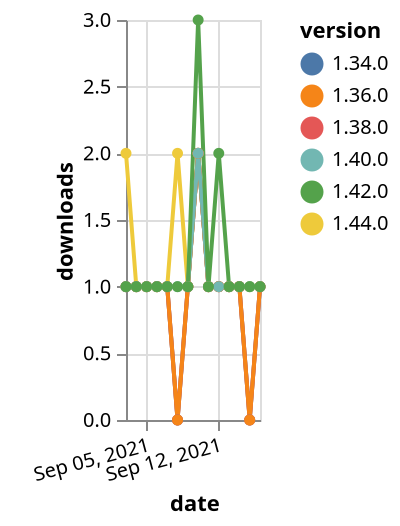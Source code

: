 {"$schema": "https://vega.github.io/schema/vega-lite/v5.json", "description": "A simple bar chart with embedded data.", "data": {"values": [{"date": "2021-09-03", "total": 247, "delta": 1, "version": "1.34.0"}, {"date": "2021-09-04", "total": 248, "delta": 1, "version": "1.34.0"}, {"date": "2021-09-05", "total": 249, "delta": 1, "version": "1.34.0"}, {"date": "2021-09-06", "total": 250, "delta": 1, "version": "1.34.0"}, {"date": "2021-09-07", "total": 251, "delta": 1, "version": "1.34.0"}, {"date": "2021-09-08", "total": 251, "delta": 0, "version": "1.34.0"}, {"date": "2021-09-09", "total": 252, "delta": 1, "version": "1.34.0"}, {"date": "2021-09-10", "total": 254, "delta": 2, "version": "1.34.0"}, {"date": "2021-09-11", "total": 255, "delta": 1, "version": "1.34.0"}, {"date": "2021-09-12", "total": 256, "delta": 1, "version": "1.34.0"}, {"date": "2021-09-13", "total": 257, "delta": 1, "version": "1.34.0"}, {"date": "2021-09-14", "total": 258, "delta": 1, "version": "1.34.0"}, {"date": "2021-09-15", "total": 258, "delta": 0, "version": "1.34.0"}, {"date": "2021-09-16", "total": 259, "delta": 1, "version": "1.34.0"}, {"date": "2021-09-03", "total": 122, "delta": 2, "version": "1.44.0"}, {"date": "2021-09-04", "total": 123, "delta": 1, "version": "1.44.0"}, {"date": "2021-09-05", "total": 124, "delta": 1, "version": "1.44.0"}, {"date": "2021-09-06", "total": 125, "delta": 1, "version": "1.44.0"}, {"date": "2021-09-07", "total": 126, "delta": 1, "version": "1.44.0"}, {"date": "2021-09-08", "total": 128, "delta": 2, "version": "1.44.0"}, {"date": "2021-09-09", "total": 129, "delta": 1, "version": "1.44.0"}, {"date": "2021-09-10", "total": 131, "delta": 2, "version": "1.44.0"}, {"date": "2021-09-11", "total": 132, "delta": 1, "version": "1.44.0"}, {"date": "2021-09-12", "total": 133, "delta": 1, "version": "1.44.0"}, {"date": "2021-09-13", "total": 134, "delta": 1, "version": "1.44.0"}, {"date": "2021-09-14", "total": 135, "delta": 1, "version": "1.44.0"}, {"date": "2021-09-15", "total": 136, "delta": 1, "version": "1.44.0"}, {"date": "2021-09-16", "total": 137, "delta": 1, "version": "1.44.0"}, {"date": "2021-09-03", "total": 176, "delta": 1, "version": "1.38.0"}, {"date": "2021-09-04", "total": 177, "delta": 1, "version": "1.38.0"}, {"date": "2021-09-05", "total": 178, "delta": 1, "version": "1.38.0"}, {"date": "2021-09-06", "total": 179, "delta": 1, "version": "1.38.0"}, {"date": "2021-09-07", "total": 180, "delta": 1, "version": "1.38.0"}, {"date": "2021-09-08", "total": 180, "delta": 0, "version": "1.38.0"}, {"date": "2021-09-09", "total": 181, "delta": 1, "version": "1.38.0"}, {"date": "2021-09-10", "total": 183, "delta": 2, "version": "1.38.0"}, {"date": "2021-09-11", "total": 184, "delta": 1, "version": "1.38.0"}, {"date": "2021-09-12", "total": 185, "delta": 1, "version": "1.38.0"}, {"date": "2021-09-13", "total": 186, "delta": 1, "version": "1.38.0"}, {"date": "2021-09-14", "total": 187, "delta": 1, "version": "1.38.0"}, {"date": "2021-09-15", "total": 187, "delta": 0, "version": "1.38.0"}, {"date": "2021-09-16", "total": 188, "delta": 1, "version": "1.38.0"}, {"date": "2021-09-03", "total": 195, "delta": 1, "version": "1.36.0"}, {"date": "2021-09-04", "total": 196, "delta": 1, "version": "1.36.0"}, {"date": "2021-09-05", "total": 197, "delta": 1, "version": "1.36.0"}, {"date": "2021-09-06", "total": 198, "delta": 1, "version": "1.36.0"}, {"date": "2021-09-07", "total": 199, "delta": 1, "version": "1.36.0"}, {"date": "2021-09-08", "total": 199, "delta": 0, "version": "1.36.0"}, {"date": "2021-09-09", "total": 200, "delta": 1, "version": "1.36.0"}, {"date": "2021-09-10", "total": 202, "delta": 2, "version": "1.36.0"}, {"date": "2021-09-11", "total": 203, "delta": 1, "version": "1.36.0"}, {"date": "2021-09-12", "total": 204, "delta": 1, "version": "1.36.0"}, {"date": "2021-09-13", "total": 205, "delta": 1, "version": "1.36.0"}, {"date": "2021-09-14", "total": 206, "delta": 1, "version": "1.36.0"}, {"date": "2021-09-15", "total": 206, "delta": 0, "version": "1.36.0"}, {"date": "2021-09-16", "total": 207, "delta": 1, "version": "1.36.0"}, {"date": "2021-09-03", "total": 154, "delta": 1, "version": "1.40.0"}, {"date": "2021-09-04", "total": 155, "delta": 1, "version": "1.40.0"}, {"date": "2021-09-05", "total": 156, "delta": 1, "version": "1.40.0"}, {"date": "2021-09-06", "total": 157, "delta": 1, "version": "1.40.0"}, {"date": "2021-09-07", "total": 158, "delta": 1, "version": "1.40.0"}, {"date": "2021-09-08", "total": 159, "delta": 1, "version": "1.40.0"}, {"date": "2021-09-09", "total": 160, "delta": 1, "version": "1.40.0"}, {"date": "2021-09-10", "total": 162, "delta": 2, "version": "1.40.0"}, {"date": "2021-09-11", "total": 163, "delta": 1, "version": "1.40.0"}, {"date": "2021-09-12", "total": 164, "delta": 1, "version": "1.40.0"}, {"date": "2021-09-13", "total": 165, "delta": 1, "version": "1.40.0"}, {"date": "2021-09-14", "total": 166, "delta": 1, "version": "1.40.0"}, {"date": "2021-09-15", "total": 167, "delta": 1, "version": "1.40.0"}, {"date": "2021-09-16", "total": 168, "delta": 1, "version": "1.40.0"}, {"date": "2021-09-03", "total": 177, "delta": 1, "version": "1.42.0"}, {"date": "2021-09-04", "total": 178, "delta": 1, "version": "1.42.0"}, {"date": "2021-09-05", "total": 179, "delta": 1, "version": "1.42.0"}, {"date": "2021-09-06", "total": 180, "delta": 1, "version": "1.42.0"}, {"date": "2021-09-07", "total": 181, "delta": 1, "version": "1.42.0"}, {"date": "2021-09-08", "total": 182, "delta": 1, "version": "1.42.0"}, {"date": "2021-09-09", "total": 183, "delta": 1, "version": "1.42.0"}, {"date": "2021-09-10", "total": 186, "delta": 3, "version": "1.42.0"}, {"date": "2021-09-11", "total": 187, "delta": 1, "version": "1.42.0"}, {"date": "2021-09-12", "total": 189, "delta": 2, "version": "1.42.0"}, {"date": "2021-09-13", "total": 190, "delta": 1, "version": "1.42.0"}, {"date": "2021-09-14", "total": 191, "delta": 1, "version": "1.42.0"}, {"date": "2021-09-15", "total": 192, "delta": 1, "version": "1.42.0"}, {"date": "2021-09-16", "total": 193, "delta": 1, "version": "1.42.0"}]}, "width": "container", "mark": {"type": "line", "point": {"filled": true}}, "encoding": {"x": {"field": "date", "type": "temporal", "timeUnit": "yearmonthdate", "title": "date", "axis": {"labelAngle": -15}}, "y": {"field": "delta", "type": "quantitative", "title": "downloads"}, "color": {"field": "version", "type": "nominal"}, "tooltip": {"field": "delta"}}}